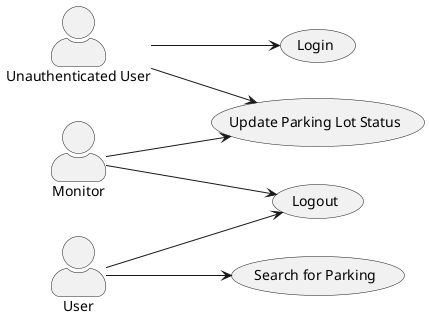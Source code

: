 @startuml user-access

skinparam actorStyle awesome
left to right direction
"Monitor" as monitor
"Unauthenticated User" as guest
"User" as user
"Update Parking Lot Status" as (updateParkingLotStatus)
"Search for Parking" as (search)
"Login" as (login)
"Logout" as (logout)

monitor --> logout
guest --> login
monitor --> updateParkingLotStatus
guest --> updateParkingLotStatus
user --> search
user --> logout

@enduml